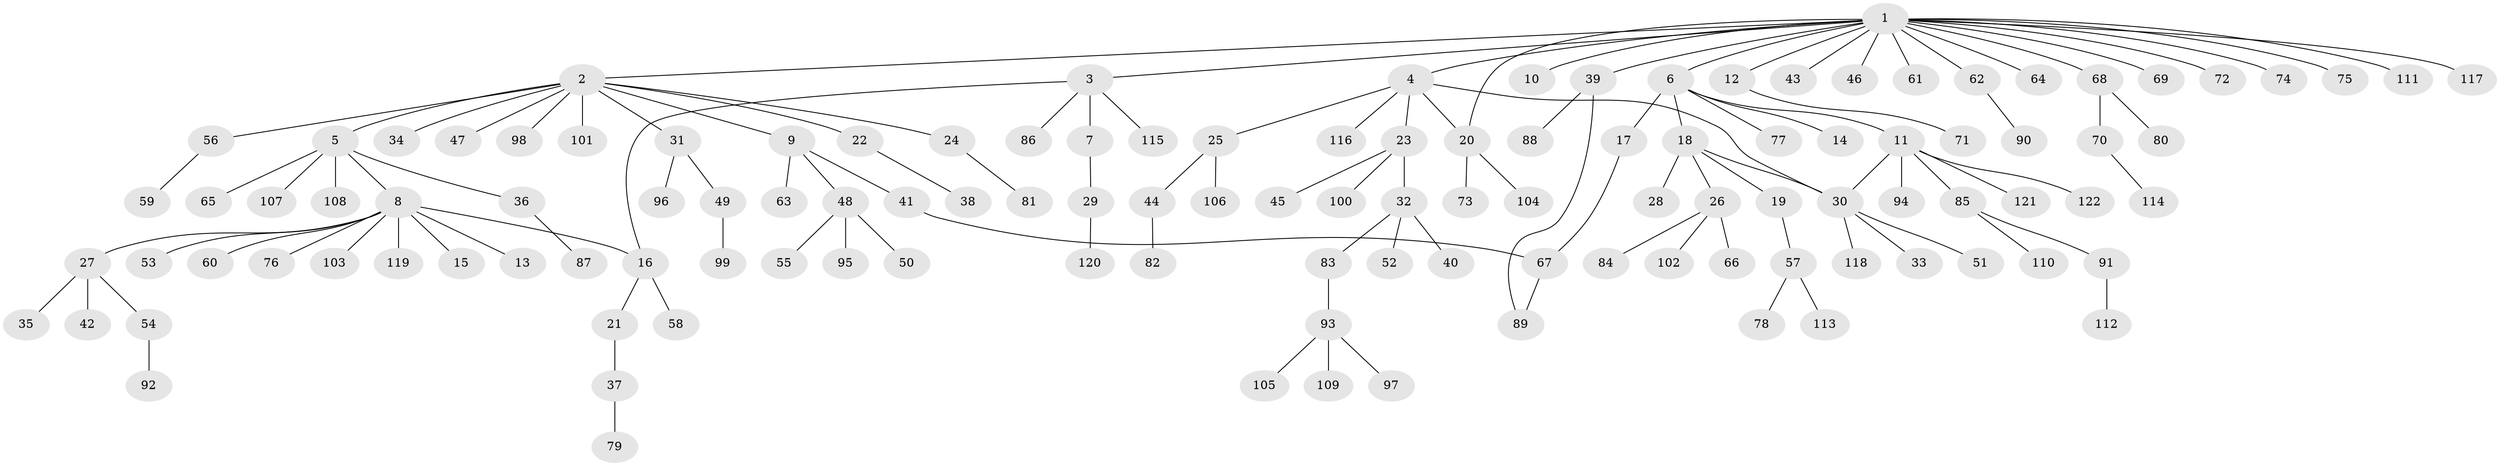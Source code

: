 // Generated by graph-tools (version 1.1) at 2025/14/03/09/25 04:14:43]
// undirected, 122 vertices, 127 edges
graph export_dot {
graph [start="1"]
  node [color=gray90,style=filled];
  1;
  2;
  3;
  4;
  5;
  6;
  7;
  8;
  9;
  10;
  11;
  12;
  13;
  14;
  15;
  16;
  17;
  18;
  19;
  20;
  21;
  22;
  23;
  24;
  25;
  26;
  27;
  28;
  29;
  30;
  31;
  32;
  33;
  34;
  35;
  36;
  37;
  38;
  39;
  40;
  41;
  42;
  43;
  44;
  45;
  46;
  47;
  48;
  49;
  50;
  51;
  52;
  53;
  54;
  55;
  56;
  57;
  58;
  59;
  60;
  61;
  62;
  63;
  64;
  65;
  66;
  67;
  68;
  69;
  70;
  71;
  72;
  73;
  74;
  75;
  76;
  77;
  78;
  79;
  80;
  81;
  82;
  83;
  84;
  85;
  86;
  87;
  88;
  89;
  90;
  91;
  92;
  93;
  94;
  95;
  96;
  97;
  98;
  99;
  100;
  101;
  102;
  103;
  104;
  105;
  106;
  107;
  108;
  109;
  110;
  111;
  112;
  113;
  114;
  115;
  116;
  117;
  118;
  119;
  120;
  121;
  122;
  1 -- 2;
  1 -- 3;
  1 -- 4;
  1 -- 6;
  1 -- 10;
  1 -- 12;
  1 -- 20;
  1 -- 39;
  1 -- 43;
  1 -- 46;
  1 -- 61;
  1 -- 62;
  1 -- 64;
  1 -- 68;
  1 -- 69;
  1 -- 72;
  1 -- 74;
  1 -- 75;
  1 -- 111;
  1 -- 117;
  2 -- 5;
  2 -- 9;
  2 -- 22;
  2 -- 24;
  2 -- 31;
  2 -- 34;
  2 -- 47;
  2 -- 56;
  2 -- 98;
  2 -- 101;
  3 -- 7;
  3 -- 16;
  3 -- 86;
  3 -- 115;
  4 -- 20;
  4 -- 23;
  4 -- 25;
  4 -- 30;
  4 -- 116;
  5 -- 8;
  5 -- 36;
  5 -- 65;
  5 -- 107;
  5 -- 108;
  6 -- 11;
  6 -- 14;
  6 -- 17;
  6 -- 18;
  6 -- 77;
  7 -- 29;
  8 -- 13;
  8 -- 15;
  8 -- 16;
  8 -- 27;
  8 -- 53;
  8 -- 60;
  8 -- 76;
  8 -- 103;
  8 -- 119;
  9 -- 41;
  9 -- 48;
  9 -- 63;
  11 -- 30;
  11 -- 85;
  11 -- 94;
  11 -- 121;
  11 -- 122;
  12 -- 71;
  16 -- 21;
  16 -- 58;
  17 -- 67;
  18 -- 19;
  18 -- 26;
  18 -- 28;
  18 -- 30;
  19 -- 57;
  20 -- 73;
  20 -- 104;
  21 -- 37;
  22 -- 38;
  23 -- 32;
  23 -- 45;
  23 -- 100;
  24 -- 81;
  25 -- 44;
  25 -- 106;
  26 -- 66;
  26 -- 84;
  26 -- 102;
  27 -- 35;
  27 -- 42;
  27 -- 54;
  29 -- 120;
  30 -- 33;
  30 -- 51;
  30 -- 118;
  31 -- 49;
  31 -- 96;
  32 -- 40;
  32 -- 52;
  32 -- 83;
  36 -- 87;
  37 -- 79;
  39 -- 88;
  39 -- 89;
  41 -- 67;
  44 -- 82;
  48 -- 50;
  48 -- 55;
  48 -- 95;
  49 -- 99;
  54 -- 92;
  56 -- 59;
  57 -- 78;
  57 -- 113;
  62 -- 90;
  67 -- 89;
  68 -- 70;
  68 -- 80;
  70 -- 114;
  83 -- 93;
  85 -- 91;
  85 -- 110;
  91 -- 112;
  93 -- 97;
  93 -- 105;
  93 -- 109;
}
